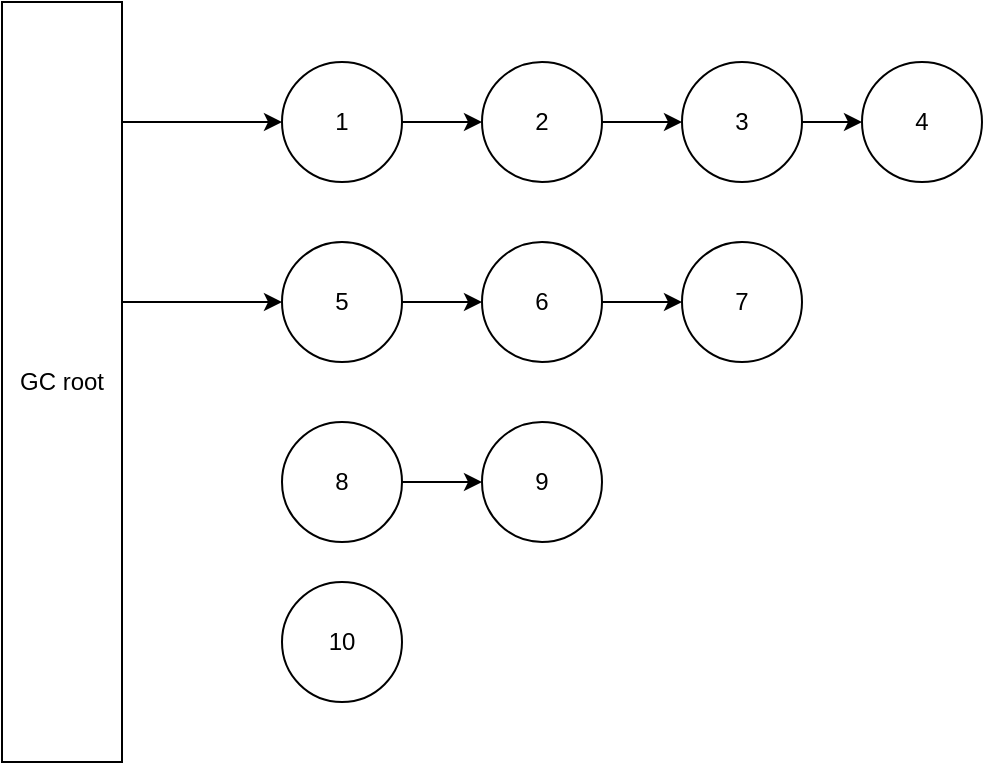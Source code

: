 <mxfile version="14.8.5" type="github">
  <diagram id="MjzJiEYanBWDnPHwpc2g" name="Page-1">
    <mxGraphModel dx="946" dy="518" grid="1" gridSize="10" guides="1" tooltips="1" connect="1" arrows="1" fold="1" page="1" pageScale="1" pageWidth="827" pageHeight="1169" math="0" shadow="0">
      <root>
        <mxCell id="0" />
        <mxCell id="1" parent="0" />
        <mxCell id="DDSQYC7g45XuYIRpEcr3-13" style="edgeStyle=orthogonalEdgeStyle;rounded=0;orthogonalLoop=1;jettySize=auto;html=1;" edge="1" parent="1" source="DDSQYC7g45XuYIRpEcr3-1" target="DDSQYC7g45XuYIRpEcr3-2">
          <mxGeometry relative="1" as="geometry" />
        </mxCell>
        <mxCell id="DDSQYC7g45XuYIRpEcr3-1" value="1" style="ellipse;whiteSpace=wrap;html=1;aspect=fixed;" vertex="1" parent="1">
          <mxGeometry x="320" y="50" width="60" height="60" as="geometry" />
        </mxCell>
        <mxCell id="DDSQYC7g45XuYIRpEcr3-14" style="edgeStyle=orthogonalEdgeStyle;rounded=0;orthogonalLoop=1;jettySize=auto;html=1;entryX=0;entryY=0.5;entryDx=0;entryDy=0;" edge="1" parent="1" source="DDSQYC7g45XuYIRpEcr3-2" target="DDSQYC7g45XuYIRpEcr3-4">
          <mxGeometry relative="1" as="geometry" />
        </mxCell>
        <mxCell id="DDSQYC7g45XuYIRpEcr3-2" value="2" style="ellipse;whiteSpace=wrap;html=1;aspect=fixed;" vertex="1" parent="1">
          <mxGeometry x="420" y="50" width="60" height="60" as="geometry" />
        </mxCell>
        <mxCell id="DDSQYC7g45XuYIRpEcr3-16" style="edgeStyle=orthogonalEdgeStyle;rounded=0;orthogonalLoop=1;jettySize=auto;html=1;entryX=0;entryY=0.5;entryDx=0;entryDy=0;" edge="1" parent="1" source="DDSQYC7g45XuYIRpEcr3-3" target="DDSQYC7g45XuYIRpEcr3-6">
          <mxGeometry relative="1" as="geometry">
            <mxPoint x="269" y="170" as="sourcePoint" />
            <Array as="points">
              <mxPoint x="260" y="170" />
              <mxPoint x="260" y="170" />
            </Array>
          </mxGeometry>
        </mxCell>
        <mxCell id="DDSQYC7g45XuYIRpEcr3-17" style="edgeStyle=orthogonalEdgeStyle;rounded=0;orthogonalLoop=1;jettySize=auto;html=1;entryX=0;entryY=0.5;entryDx=0;entryDy=0;" edge="1" parent="1" source="DDSQYC7g45XuYIRpEcr3-3" target="DDSQYC7g45XuYIRpEcr3-1">
          <mxGeometry relative="1" as="geometry">
            <Array as="points">
              <mxPoint x="270" y="80" />
              <mxPoint x="270" y="80" />
            </Array>
          </mxGeometry>
        </mxCell>
        <mxCell id="DDSQYC7g45XuYIRpEcr3-3" value="GC root" style="rounded=0;whiteSpace=wrap;html=1;" vertex="1" parent="1">
          <mxGeometry x="180" y="20" width="60" height="380" as="geometry" />
        </mxCell>
        <mxCell id="DDSQYC7g45XuYIRpEcr3-15" style="edgeStyle=orthogonalEdgeStyle;rounded=0;orthogonalLoop=1;jettySize=auto;html=1;entryX=0;entryY=0.5;entryDx=0;entryDy=0;" edge="1" parent="1" source="DDSQYC7g45XuYIRpEcr3-4" target="DDSQYC7g45XuYIRpEcr3-5">
          <mxGeometry relative="1" as="geometry" />
        </mxCell>
        <mxCell id="DDSQYC7g45XuYIRpEcr3-4" value="3" style="ellipse;whiteSpace=wrap;html=1;aspect=fixed;" vertex="1" parent="1">
          <mxGeometry x="520" y="50" width="60" height="60" as="geometry" />
        </mxCell>
        <mxCell id="DDSQYC7g45XuYIRpEcr3-5" value="4" style="ellipse;whiteSpace=wrap;html=1;aspect=fixed;" vertex="1" parent="1">
          <mxGeometry x="610" y="50" width="60" height="60" as="geometry" />
        </mxCell>
        <mxCell id="DDSQYC7g45XuYIRpEcr3-18" style="edgeStyle=orthogonalEdgeStyle;rounded=0;orthogonalLoop=1;jettySize=auto;html=1;entryX=0;entryY=0.5;entryDx=0;entryDy=0;" edge="1" parent="1" source="DDSQYC7g45XuYIRpEcr3-6" target="DDSQYC7g45XuYIRpEcr3-7">
          <mxGeometry relative="1" as="geometry" />
        </mxCell>
        <mxCell id="DDSQYC7g45XuYIRpEcr3-6" value="5" style="ellipse;whiteSpace=wrap;html=1;aspect=fixed;" vertex="1" parent="1">
          <mxGeometry x="320" y="140" width="60" height="60" as="geometry" />
        </mxCell>
        <mxCell id="DDSQYC7g45XuYIRpEcr3-19" style="edgeStyle=orthogonalEdgeStyle;rounded=0;orthogonalLoop=1;jettySize=auto;html=1;entryX=0;entryY=0.5;entryDx=0;entryDy=0;" edge="1" parent="1" source="DDSQYC7g45XuYIRpEcr3-7" target="DDSQYC7g45XuYIRpEcr3-8">
          <mxGeometry relative="1" as="geometry" />
        </mxCell>
        <mxCell id="DDSQYC7g45XuYIRpEcr3-7" value="6" style="ellipse;whiteSpace=wrap;html=1;aspect=fixed;" vertex="1" parent="1">
          <mxGeometry x="420" y="140" width="60" height="60" as="geometry" />
        </mxCell>
        <mxCell id="DDSQYC7g45XuYIRpEcr3-8" value="7" style="ellipse;whiteSpace=wrap;html=1;aspect=fixed;" vertex="1" parent="1">
          <mxGeometry x="520" y="140" width="60" height="60" as="geometry" />
        </mxCell>
        <mxCell id="DDSQYC7g45XuYIRpEcr3-20" style="edgeStyle=orthogonalEdgeStyle;rounded=0;orthogonalLoop=1;jettySize=auto;html=1;entryX=0;entryY=0.5;entryDx=0;entryDy=0;" edge="1" parent="1" source="DDSQYC7g45XuYIRpEcr3-9" target="DDSQYC7g45XuYIRpEcr3-10">
          <mxGeometry relative="1" as="geometry" />
        </mxCell>
        <mxCell id="DDSQYC7g45XuYIRpEcr3-9" value="8" style="ellipse;whiteSpace=wrap;html=1;aspect=fixed;" vertex="1" parent="1">
          <mxGeometry x="320" y="230" width="60" height="60" as="geometry" />
        </mxCell>
        <mxCell id="DDSQYC7g45XuYIRpEcr3-10" value="9" style="ellipse;whiteSpace=wrap;html=1;aspect=fixed;" vertex="1" parent="1">
          <mxGeometry x="420" y="230" width="60" height="60" as="geometry" />
        </mxCell>
        <mxCell id="DDSQYC7g45XuYIRpEcr3-11" value="10" style="ellipse;whiteSpace=wrap;html=1;aspect=fixed;" vertex="1" parent="1">
          <mxGeometry x="320" y="310" width="60" height="60" as="geometry" />
        </mxCell>
      </root>
    </mxGraphModel>
  </diagram>
</mxfile>
